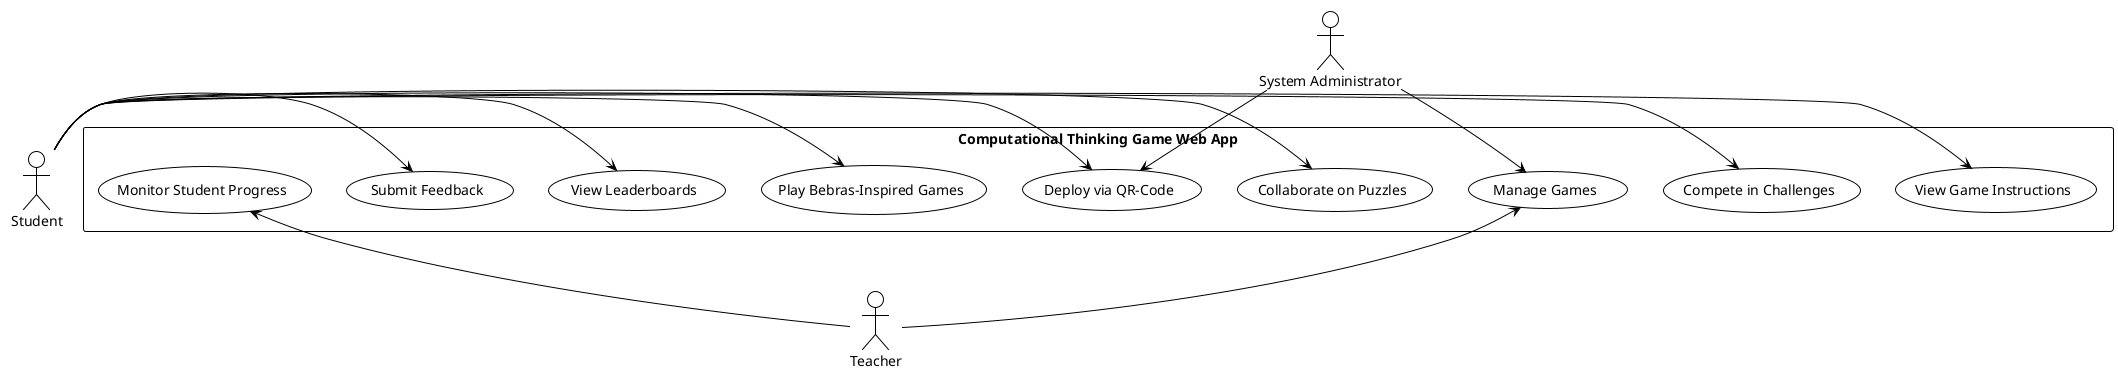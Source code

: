 @startuml
!theme plain

actor Student
actor Teacher
actor SystemAdmin as "System Administrator"

rectangle "Computational Thinking Game Web App" {
  (Deploy via QR-Code) as (Deploy)
  (Play Bebras-Inspired Games) as (PlayGames)
  (View Game Instructions) as (ViewInstructions)
  (Compete in Challenges) as (Compete)
  (Collaborate on Puzzles) as (Collaborate)
  (View Leaderboards) as (ViewLeaderboards)
  (Submit Feedback) as (SubmitFeedback)
  (Manage Games) as (ManageGames)
  (Monitor Student Progress) as (MonitorProgress)
}

Student -u-> (Deploy)
Student -d-> (PlayGames)
Student -r-> (ViewInstructions)
Student -l-> (Compete)
Student -u-> (Collaborate)
Student -d-> (ViewLeaderboards)
Student --> (SubmitFeedback)
Teacher -u-> (ManageGames)
Teacher -d-> (MonitorProgress)
SystemAdmin --> (Deploy)
SystemAdmin -l-> (ManageGames)

@enduml
